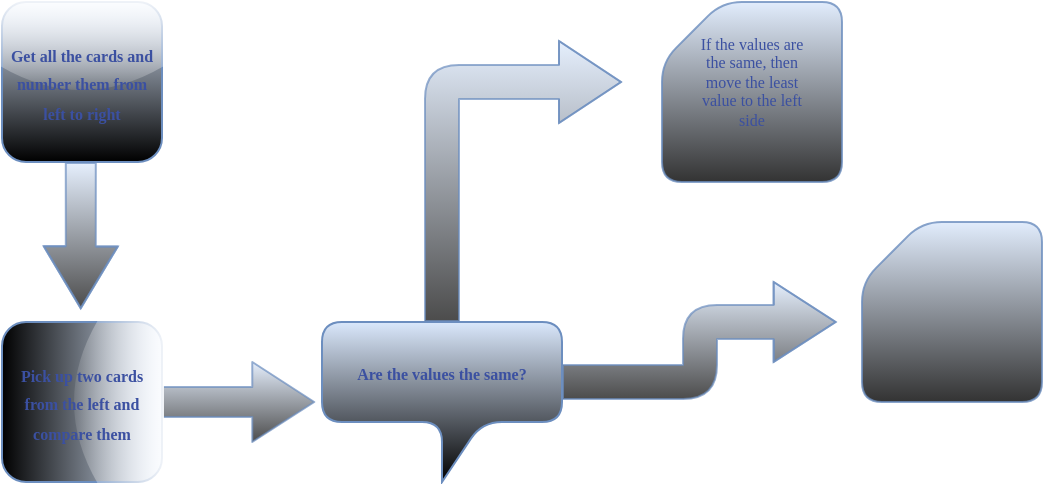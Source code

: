 <mxfile version="20.5.1" type="github"><diagram id="KgMEBC0sdlBk93Yx0QrE" name="Page-1"><mxGraphModel dx="782" dy="428" grid="1" gridSize="10" guides="1" tooltips="1" connect="1" arrows="1" fold="1" page="1" pageScale="1" pageWidth="850" pageHeight="1100" math="0" shadow="0"><root><mxCell id="0"/><mxCell id="1" parent="0"/><mxCell id="iuHLrQCQOeubHeXrkh4j-1" value="&lt;font color=&quot;#3b50a1&quot; size=&quot;1&quot; face=&quot;Comic Sans MS&quot; style=&quot;&quot;&gt;&lt;b style=&quot;font-size: 8px;&quot;&gt;Get all the cards and number them from left to right&lt;/b&gt;&lt;/font&gt;" style="whiteSpace=wrap;html=1;aspect=fixed;rounded=1;fillColor=#dae8fc;strokeColor=#6c8ebf;shadow=0;sketch=0;glass=1;gradientColor=default;" vertex="1" parent="1"><mxGeometry x="40" y="50" width="80" height="80" as="geometry"/></mxCell><mxCell id="iuHLrQCQOeubHeXrkh4j-12" style="edgeStyle=orthogonalEdgeStyle;shape=flexArrow;curved=1;rounded=1;sketch=0;fillStyle=hatch;orthogonalLoop=1;jettySize=auto;html=1;shadow=0;strokeColor=#6c8ebf;fontFamily=Helvetica;fontSize=12;fontColor=default;gradientColor=#000000;opacity=70;fillColor=#dae8fc;endSize=10;width=15;endWidth=24;entryX=-0.028;entryY=0.5;entryDx=0;entryDy=0;entryPerimeter=0;" edge="1" parent="1" source="iuHLrQCQOeubHeXrkh4j-6" target="iuHLrQCQOeubHeXrkh4j-25"><mxGeometry relative="1" as="geometry"><mxPoint x="190" y="250" as="targetPoint"/></mxGeometry></mxCell><mxCell id="iuHLrQCQOeubHeXrkh4j-6" value="&lt;font color=&quot;#3b50a1&quot; style=&quot;font-size: 8px;&quot; face=&quot;Comic Sans MS&quot;&gt;&lt;b style=&quot;&quot;&gt;Pick up two cards from the left and compare them&lt;/b&gt;&lt;/font&gt;" style="whiteSpace=wrap;html=1;aspect=fixed;rounded=1;strokeColor=#6c8ebf;fontFamily=Helvetica;fontSize=12;fontColor=default;fillColor=#dae8fc;glass=1;direction=south;gradientColor=default;" vertex="1" parent="1"><mxGeometry x="40" y="210" width="80" height="80" as="geometry"/></mxCell><mxCell id="iuHLrQCQOeubHeXrkh4j-8" style="edgeStyle=orthogonalEdgeStyle;shape=flexArrow;curved=1;orthogonalLoop=1;jettySize=auto;html=1;strokeColor=#6c8ebf;fontFamily=Helvetica;fontSize=12;fontColor=default;fillColor=#dae8fc;fillStyle=hatch;gradientColor=#000000;width=15;endSize=10;shadow=0;rounded=1;opacity=70;entryX=-0.079;entryY=0.508;entryDx=0;entryDy=0;entryPerimeter=0;endWidth=21;sketch=0;" edge="1" parent="1" source="iuHLrQCQOeubHeXrkh4j-1" target="iuHLrQCQOeubHeXrkh4j-6"><mxGeometry relative="1" as="geometry"><mxPoint x="80" y="200" as="targetPoint"/><Array as="points"><mxPoint x="80" y="170"/></Array></mxGeometry></mxCell><mxCell id="iuHLrQCQOeubHeXrkh4j-31" style="edgeStyle=orthogonalEdgeStyle;shape=flexArrow;curved=1;rounded=1;sketch=0;fillStyle=hatch;orthogonalLoop=1;jettySize=auto;html=1;shadow=0;strokeColor=#6c8ebf;fontFamily=Helvetica;fontSize=12;fontColor=default;gradientColor=#000000;opacity=70;width=17;endSize=10;endWidth=22;fillColor=#DAE8FC;" edge="1" parent="1" source="iuHLrQCQOeubHeXrkh4j-25"><mxGeometry relative="1" as="geometry"><mxPoint x="457.333" y="210" as="targetPoint"/><Array as="points"><mxPoint x="389" y="240"/><mxPoint x="389" y="210"/></Array></mxGeometry></mxCell><mxCell id="iuHLrQCQOeubHeXrkh4j-25" value="&lt;font color=&quot;#3b50a1&quot; style=&quot;font-size: 8px;&quot; face=&quot;Comic Sans MS&quot;&gt;&lt;b&gt;Are the values the same?&lt;/b&gt;&lt;/font&gt;" style="shape=callout;whiteSpace=wrap;html=1;perimeter=calloutPerimeter;rounded=1;glass=1;strokeColor=#6c8ebf;fontFamily=Helvetica;fontSize=12;fontColor=default;fillColor=#dae8fc;shadow=0;sketch=0;gradientColor=default;" vertex="1" parent="1"><mxGeometry x="200" y="210" width="120" height="80" as="geometry"/></mxCell><mxCell id="iuHLrQCQOeubHeXrkh4j-34" value="" style="shape=card;whiteSpace=wrap;html=1;rounded=1;glass=1;strokeColor=#6c8ebf;fontFamily=Helvetica;fontSize=12;fontColor=default;fillColor=#dae8fc;labelBackgroundColor=default;endArrow=classic;sketch=0;fillStyle=hatch;shadow=0;gradientColor=default;opacity=80;endSize=6.78;" vertex="1" parent="1"><mxGeometry x="370" y="50" width="90" height="90" as="geometry"/></mxCell><mxCell id="iuHLrQCQOeubHeXrkh4j-35" value="" style="shape=card;whiteSpace=wrap;html=1;rounded=1;glass=1;strokeColor=#6c8ebf;fontFamily=Helvetica;fontSize=12;fontColor=default;fillColor=#dae8fc;labelBackgroundColor=default;endArrow=classic;sketch=0;fillStyle=hatch;shadow=0;gradientColor=default;opacity=80;endSize=6.78;" vertex="1" parent="1"><mxGeometry x="470" y="160" width="90" height="90" as="geometry"/></mxCell><mxCell id="iuHLrQCQOeubHeXrkh4j-36" value="&lt;font color=&quot;#3b50a1&quot;&gt;If the values are the same, then move the least value to the left side&lt;/font&gt;" style="text;html=1;strokeColor=none;fillColor=none;align=center;verticalAlign=middle;whiteSpace=wrap;rounded=0;glass=1;fontFamily=Comic Sans MS;fontSize=8;fontColor=#4AC3FF;" vertex="1" parent="1"><mxGeometry x="385" y="75" width="60" height="30" as="geometry"/></mxCell><mxCell id="iuHLrQCQOeubHeXrkh4j-27" style="edgeStyle=orthogonalEdgeStyle;shape=flexArrow;curved=1;rounded=1;sketch=0;fillStyle=hatch;orthogonalLoop=1;jettySize=auto;html=1;shadow=0;strokeColor=#6c8ebf;fontFamily=Helvetica;fontSize=12;fontColor=default;gradientColor=#000000;opacity=70;endWidth=23;endSize=10;width=17;fillColor=#dae8fc;" edge="1" parent="1" source="iuHLrQCQOeubHeXrkh4j-25"><mxGeometry relative="1" as="geometry"><mxPoint x="350" y="90" as="targetPoint"/><Array as="points"><mxPoint x="260" y="180"/><mxPoint x="260" y="180"/></Array></mxGeometry></mxCell></root></mxGraphModel></diagram></mxfile>